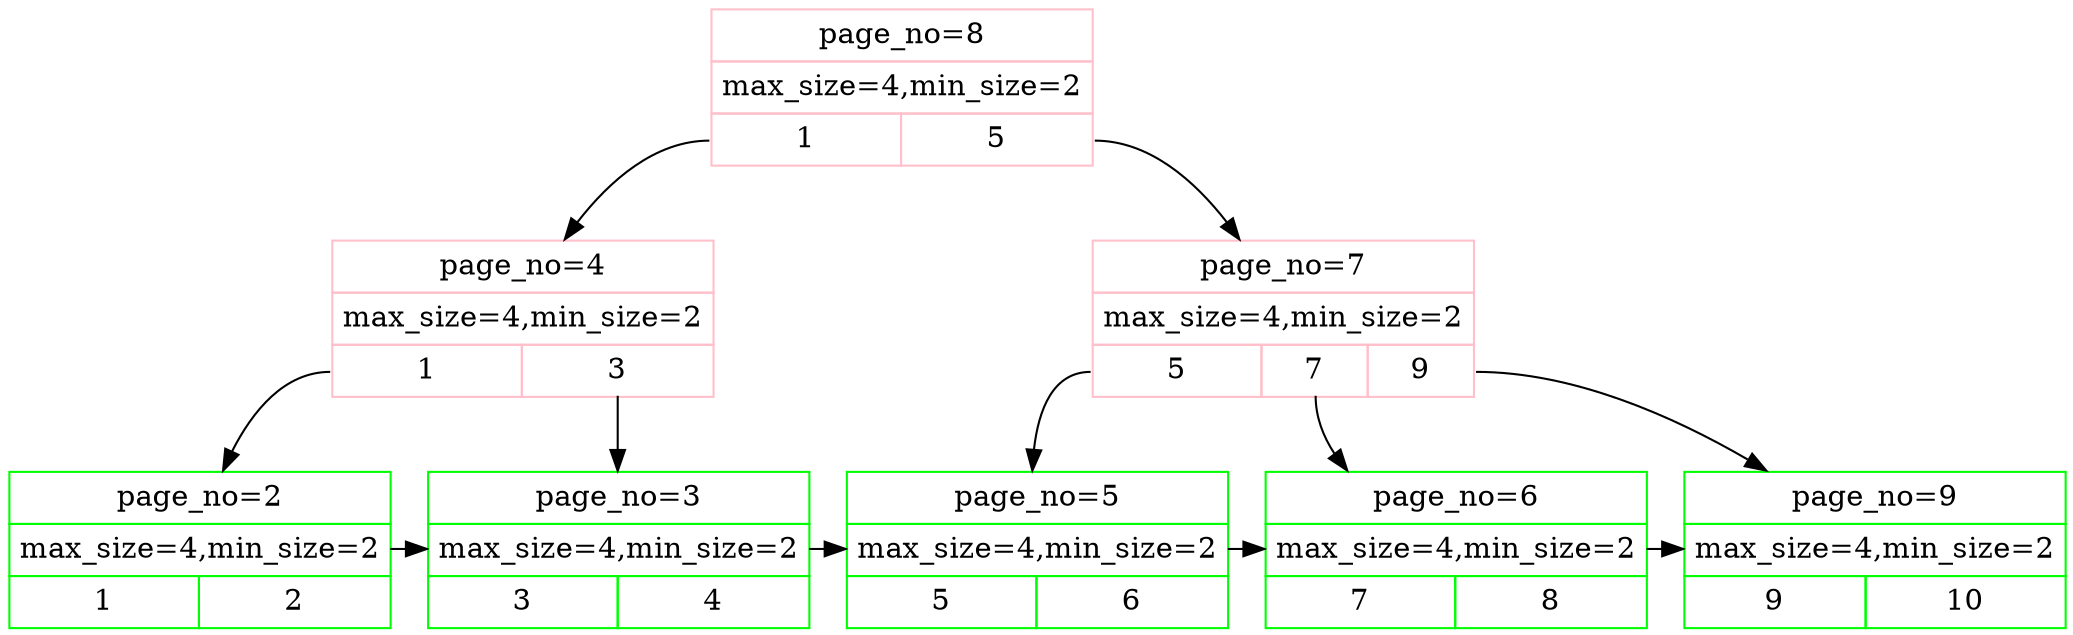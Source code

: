 digraph G {
INT_8[shape=plain color=pink label=<<TABLE BORDER="0" CELLBORDER="1" CELLSPACING="0" CELLPADDING="4">
<TR><TD COLSPAN="2">page_no=8</TD></TR>
<TR><TD COLSPAN="2">max_size=4,min_size=2</TD></TR>
<TR><TD PORT="p4">1</TD>
<TD PORT="p7">5</TD>
</TR></TABLE>>];
INT_4[shape=plain color=pink label=<<TABLE BORDER="0" CELLBORDER="1" CELLSPACING="0" CELLPADDING="4">
<TR><TD COLSPAN="2">page_no=4</TD></TR>
<TR><TD COLSPAN="2">max_size=4,min_size=2</TD></TR>
<TR><TD PORT="p2">1</TD>
<TD PORT="p3">3</TD>
</TR></TABLE>>];
INT_8:p4 -> INT_4;
LEAF_2[shape=plain color=green label=<<TABLE BORDER="0" CELLBORDER="1" CELLSPACING="0" CELLPADDING="4">
<TR><TD COLSPAN="2">page_no=2</TD></TR>
<TR><TD COLSPAN="2">max_size=4,min_size=2</TD></TR>
<TR><TD>1</TD>
<TD>2</TD>
</TR></TABLE>>];
LEAF_2 -> LEAF_3;
{rank=same LEAF_2 LEAF_3};
INT_4:p2 -> LEAF_2;
LEAF_3[shape=plain color=green label=<<TABLE BORDER="0" CELLBORDER="1" CELLSPACING="0" CELLPADDING="4">
<TR><TD COLSPAN="2">page_no=3</TD></TR>
<TR><TD COLSPAN="2">max_size=4,min_size=2</TD></TR>
<TR><TD>3</TD>
<TD>4</TD>
</TR></TABLE>>];
LEAF_3 -> LEAF_5;
{rank=same LEAF_3 LEAF_5};
INT_4:p3 -> LEAF_3;
INT_7[shape=plain color=pink label=<<TABLE BORDER="0" CELLBORDER="1" CELLSPACING="0" CELLPADDING="4">
<TR><TD COLSPAN="3">page_no=7</TD></TR>
<TR><TD COLSPAN="3">max_size=4,min_size=2</TD></TR>
<TR><TD PORT="p5">5</TD>
<TD PORT="p6">7</TD>
<TD PORT="p9">9</TD>
</TR></TABLE>>];
INT_8:p7 -> INT_7;
LEAF_5[shape=plain color=green label=<<TABLE BORDER="0" CELLBORDER="1" CELLSPACING="0" CELLPADDING="4">
<TR><TD COLSPAN="2">page_no=5</TD></TR>
<TR><TD COLSPAN="2">max_size=4,min_size=2</TD></TR>
<TR><TD>5</TD>
<TD>6</TD>
</TR></TABLE>>];
LEAF_5 -> LEAF_6;
{rank=same LEAF_5 LEAF_6};
INT_7:p5 -> LEAF_5;
LEAF_6[shape=plain color=green label=<<TABLE BORDER="0" CELLBORDER="1" CELLSPACING="0" CELLPADDING="4">
<TR><TD COLSPAN="2">page_no=6</TD></TR>
<TR><TD COLSPAN="2">max_size=4,min_size=2</TD></TR>
<TR><TD>7</TD>
<TD>8</TD>
</TR></TABLE>>];
LEAF_6 -> LEAF_9;
{rank=same LEAF_6 LEAF_9};
INT_7:p6 -> LEAF_6;
LEAF_9[shape=plain color=green label=<<TABLE BORDER="0" CELLBORDER="1" CELLSPACING="0" CELLPADDING="4">
<TR><TD COLSPAN="2">page_no=9</TD></TR>
<TR><TD COLSPAN="2">max_size=4,min_size=2</TD></TR>
<TR><TD>9</TD>
<TD>10</TD>
</TR></TABLE>>];
INT_7:p9 -> LEAF_9;
{rank=same INT_4 INT_7};
}
